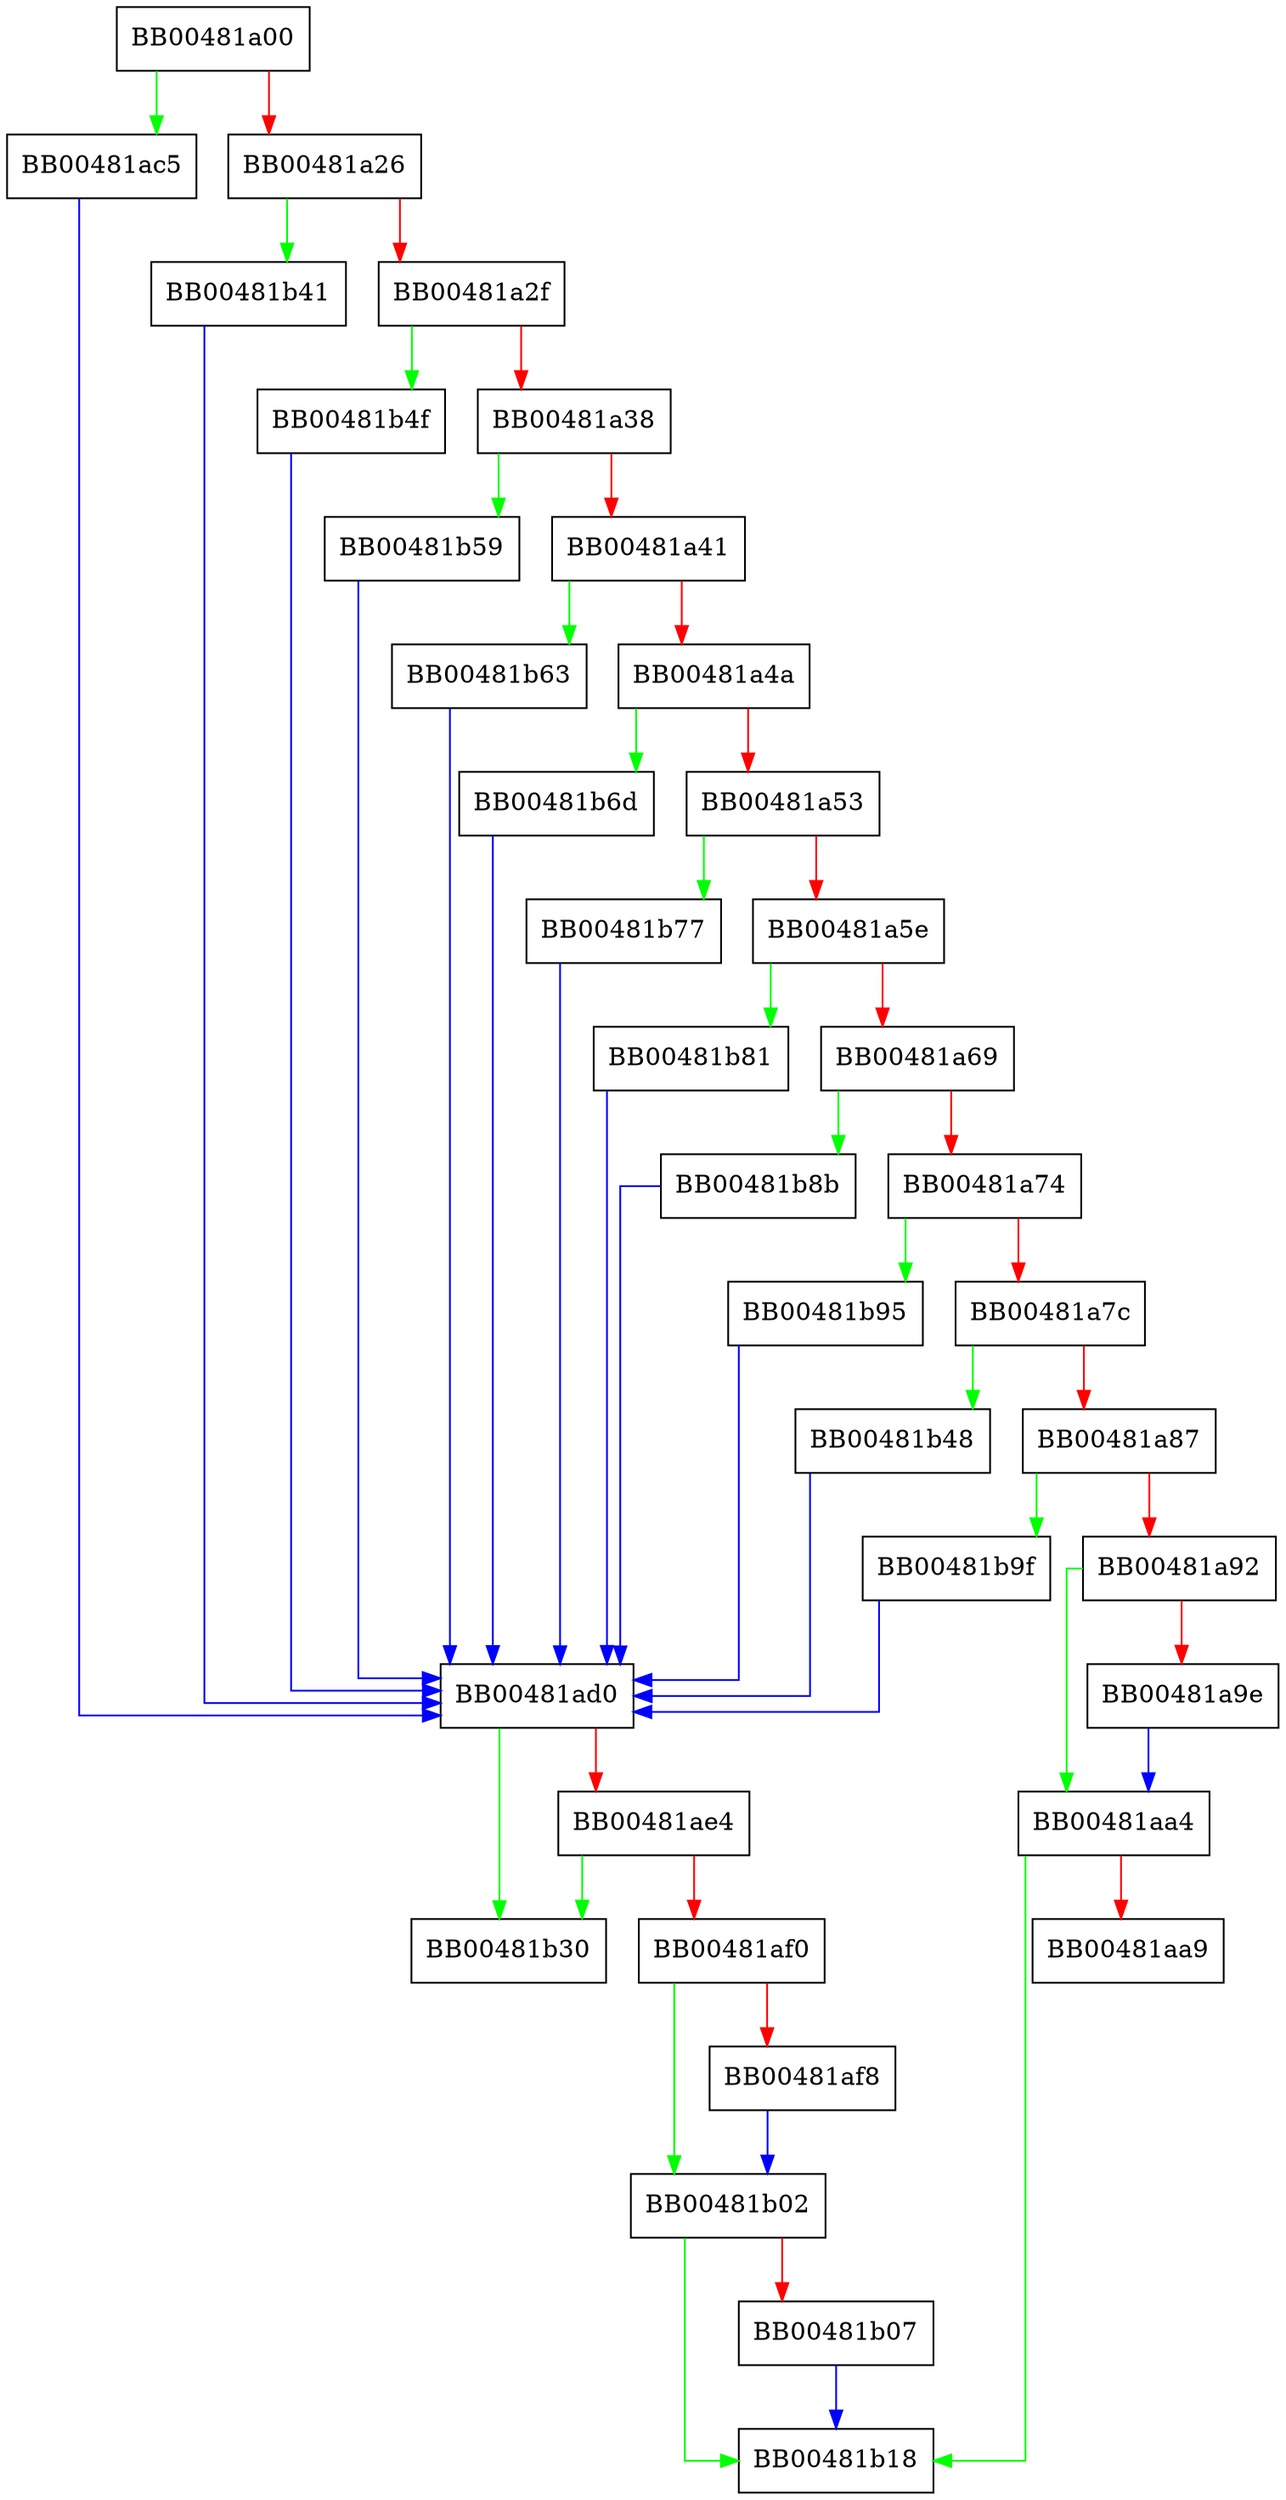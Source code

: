 digraph ssl_cipher_get_evp_md_mac {
  node [shape="box"];
  graph [splines=ortho];
  BB00481a00 -> BB00481ac5 [color="green"];
  BB00481a00 -> BB00481a26 [color="red"];
  BB00481a26 -> BB00481b41 [color="green"];
  BB00481a26 -> BB00481a2f [color="red"];
  BB00481a2f -> BB00481b4f [color="green"];
  BB00481a2f -> BB00481a38 [color="red"];
  BB00481a38 -> BB00481b59 [color="green"];
  BB00481a38 -> BB00481a41 [color="red"];
  BB00481a41 -> BB00481b63 [color="green"];
  BB00481a41 -> BB00481a4a [color="red"];
  BB00481a4a -> BB00481b6d [color="green"];
  BB00481a4a -> BB00481a53 [color="red"];
  BB00481a53 -> BB00481b77 [color="green"];
  BB00481a53 -> BB00481a5e [color="red"];
  BB00481a5e -> BB00481b81 [color="green"];
  BB00481a5e -> BB00481a69 [color="red"];
  BB00481a69 -> BB00481b8b [color="green"];
  BB00481a69 -> BB00481a74 [color="red"];
  BB00481a74 -> BB00481b95 [color="green"];
  BB00481a74 -> BB00481a7c [color="red"];
  BB00481a7c -> BB00481b48 [color="green"];
  BB00481a7c -> BB00481a87 [color="red"];
  BB00481a87 -> BB00481b9f [color="green"];
  BB00481a87 -> BB00481a92 [color="red"];
  BB00481a92 -> BB00481aa4 [color="green"];
  BB00481a92 -> BB00481a9e [color="red"];
  BB00481a9e -> BB00481aa4 [color="blue"];
  BB00481aa4 -> BB00481b18 [color="green"];
  BB00481aa4 -> BB00481aa9 [color="red"];
  BB00481ac5 -> BB00481ad0 [color="blue"];
  BB00481ad0 -> BB00481b30 [color="green"];
  BB00481ad0 -> BB00481ae4 [color="red"];
  BB00481ae4 -> BB00481b30 [color="green"];
  BB00481ae4 -> BB00481af0 [color="red"];
  BB00481af0 -> BB00481b02 [color="green"];
  BB00481af0 -> BB00481af8 [color="red"];
  BB00481af8 -> BB00481b02 [color="blue"];
  BB00481b02 -> BB00481b18 [color="green"];
  BB00481b02 -> BB00481b07 [color="red"];
  BB00481b07 -> BB00481b18 [color="blue"];
  BB00481b41 -> BB00481ad0 [color="blue"];
  BB00481b48 -> BB00481ad0 [color="blue"];
  BB00481b4f -> BB00481ad0 [color="blue"];
  BB00481b59 -> BB00481ad0 [color="blue"];
  BB00481b63 -> BB00481ad0 [color="blue"];
  BB00481b6d -> BB00481ad0 [color="blue"];
  BB00481b77 -> BB00481ad0 [color="blue"];
  BB00481b81 -> BB00481ad0 [color="blue"];
  BB00481b8b -> BB00481ad0 [color="blue"];
  BB00481b95 -> BB00481ad0 [color="blue"];
  BB00481b9f -> BB00481ad0 [color="blue"];
}